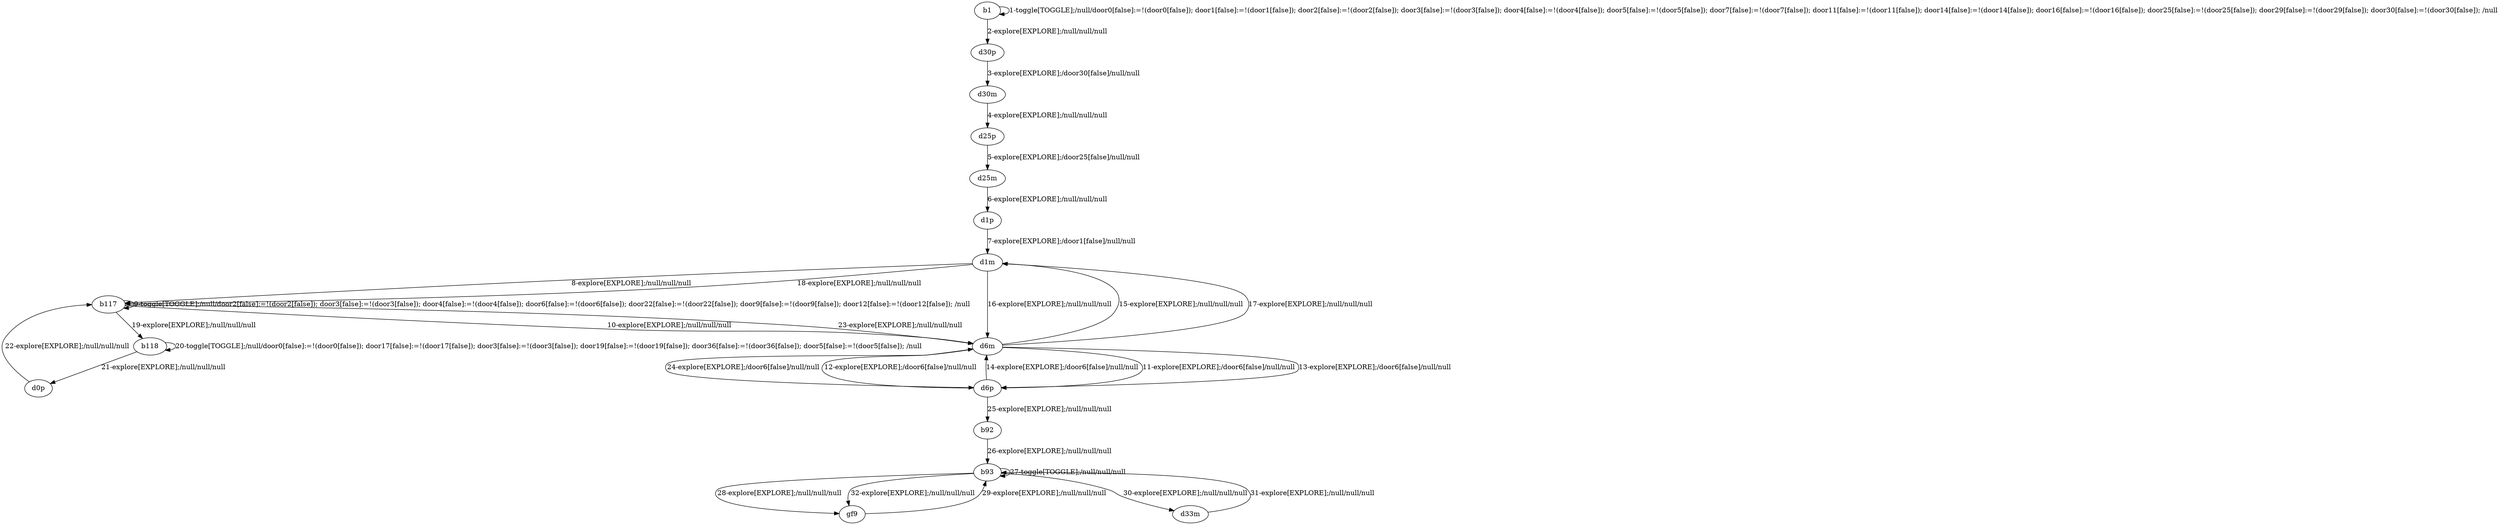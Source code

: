 # Total number of goals covered by this test: 1
# d33m --> b93

digraph g {
"b1" -> "b1" [label = "1-toggle[TOGGLE];/null/door0[false]:=!(door0[false]); door1[false]:=!(door1[false]); door2[false]:=!(door2[false]); door3[false]:=!(door3[false]); door4[false]:=!(door4[false]); door5[false]:=!(door5[false]); door7[false]:=!(door7[false]); door11[false]:=!(door11[false]); door14[false]:=!(door14[false]); door16[false]:=!(door16[false]); door25[false]:=!(door25[false]); door29[false]:=!(door29[false]); door30[false]:=!(door30[false]); /null"];
"b1" -> "d30p" [label = "2-explore[EXPLORE];/null/null/null"];
"d30p" -> "d30m" [label = "3-explore[EXPLORE];/door30[false]/null/null"];
"d30m" -> "d25p" [label = "4-explore[EXPLORE];/null/null/null"];
"d25p" -> "d25m" [label = "5-explore[EXPLORE];/door25[false]/null/null"];
"d25m" -> "d1p" [label = "6-explore[EXPLORE];/null/null/null"];
"d1p" -> "d1m" [label = "7-explore[EXPLORE];/door1[false]/null/null"];
"d1m" -> "b117" [label = "8-explore[EXPLORE];/null/null/null"];
"b117" -> "b117" [label = "9-toggle[TOGGLE];/null/door2[false]:=!(door2[false]); door3[false]:=!(door3[false]); door4[false]:=!(door4[false]); door6[false]:=!(door6[false]); door22[false]:=!(door22[false]); door9[false]:=!(door9[false]); door12[false]:=!(door12[false]); /null"];
"b117" -> "d6m" [label = "10-explore[EXPLORE];/null/null/null"];
"d6m" -> "d6p" [label = "11-explore[EXPLORE];/door6[false]/null/null"];
"d6p" -> "d6m" [label = "12-explore[EXPLORE];/door6[false]/null/null"];
"d6m" -> "d6p" [label = "13-explore[EXPLORE];/door6[false]/null/null"];
"d6p" -> "d6m" [label = "14-explore[EXPLORE];/door6[false]/null/null"];
"d6m" -> "d1m" [label = "15-explore[EXPLORE];/null/null/null"];
"d1m" -> "d6m" [label = "16-explore[EXPLORE];/null/null/null"];
"d6m" -> "d1m" [label = "17-explore[EXPLORE];/null/null/null"];
"d1m" -> "b117" [label = "18-explore[EXPLORE];/null/null/null"];
"b117" -> "b118" [label = "19-explore[EXPLORE];/null/null/null"];
"b118" -> "b118" [label = "20-toggle[TOGGLE];/null/door0[false]:=!(door0[false]); door17[false]:=!(door17[false]); door3[false]:=!(door3[false]); door19[false]:=!(door19[false]); door36[false]:=!(door36[false]); door5[false]:=!(door5[false]); /null"];
"b118" -> "d0p" [label = "21-explore[EXPLORE];/null/null/null"];
"d0p" -> "b117" [label = "22-explore[EXPLORE];/null/null/null"];
"b117" -> "d6m" [label = "23-explore[EXPLORE];/null/null/null"];
"d6m" -> "d6p" [label = "24-explore[EXPLORE];/door6[false]/null/null"];
"d6p" -> "b92" [label = "25-explore[EXPLORE];/null/null/null"];
"b92" -> "b93" [label = "26-explore[EXPLORE];/null/null/null"];
"b93" -> "b93" [label = "27-toggle[TOGGLE];/null/null/null"];
"b93" -> "gf9" [label = "28-explore[EXPLORE];/null/null/null"];
"gf9" -> "b93" [label = "29-explore[EXPLORE];/null/null/null"];
"b93" -> "d33m" [label = "30-explore[EXPLORE];/null/null/null"];
"d33m" -> "b93" [label = "31-explore[EXPLORE];/null/null/null"];
"b93" -> "gf9" [label = "32-explore[EXPLORE];/null/null/null"];
}